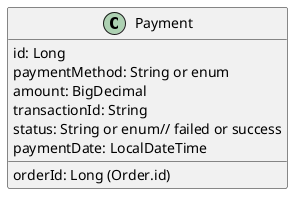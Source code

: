 @startuml
class Payment {
    id: Long
    orderId: Long (Order.id)
    paymentMethod: String or enum
    amount: BigDecimal
    transactionId: String
    status: String or enum// failed or success
    paymentDate: LocalDateTime
}
@enduml